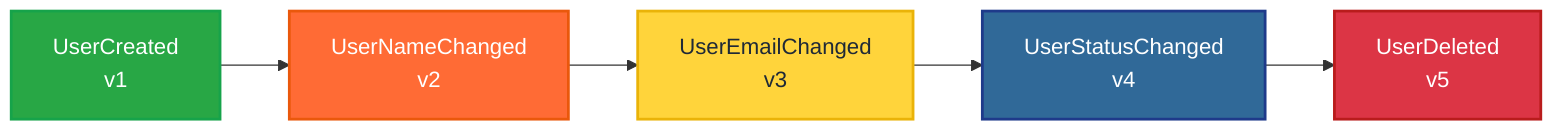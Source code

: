 graph LR
    A[UserCreated<br/>v1] --> B[UserNameChanged<br/>v2]
    B --> C[UserEmailChanged<br/>v3]
    C --> D[UserStatusChanged<br/>v4]
    D --> E[UserDeleted<br/>v5]

    style A fill:#28A745,stroke:#16a34a,stroke-width:2px,color:#ffffff
    style B fill:#FF6B35,stroke:#ea580c,stroke-width:2px,color:#ffffff
    style C fill:#FFD43B,stroke:#eab308,stroke-width:2px,color:#1f2937
    style D fill:#306998,stroke:#1e3a8a,stroke-width:2px,color:#ffffff
    style E fill:#DC3545,stroke:#b91c1c,stroke-width:2px,color:#ffffff